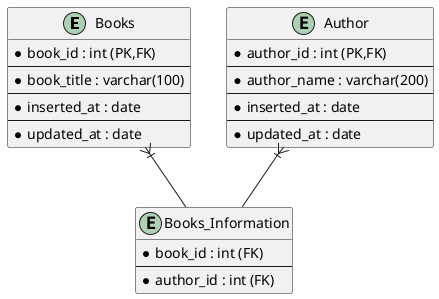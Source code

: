 @startuml Library

entity Books{
    *book_id : int (PK,FK)
    --
    *book_title : varchar(100)
    --
    *inserted_at : date
    --
    *updated_at : date
}

entity Books_Information{
    *book_id : int (FK)
    --
    *author_id : int (FK)
}

entity Author{
    *author_id : int (PK,FK)
    --
    *author_name : varchar(200)
    --
    *inserted_at : date
    --
    *updated_at : date
}

Author }|-- Books_Information 
Books }|-- Books_Information
@enduml